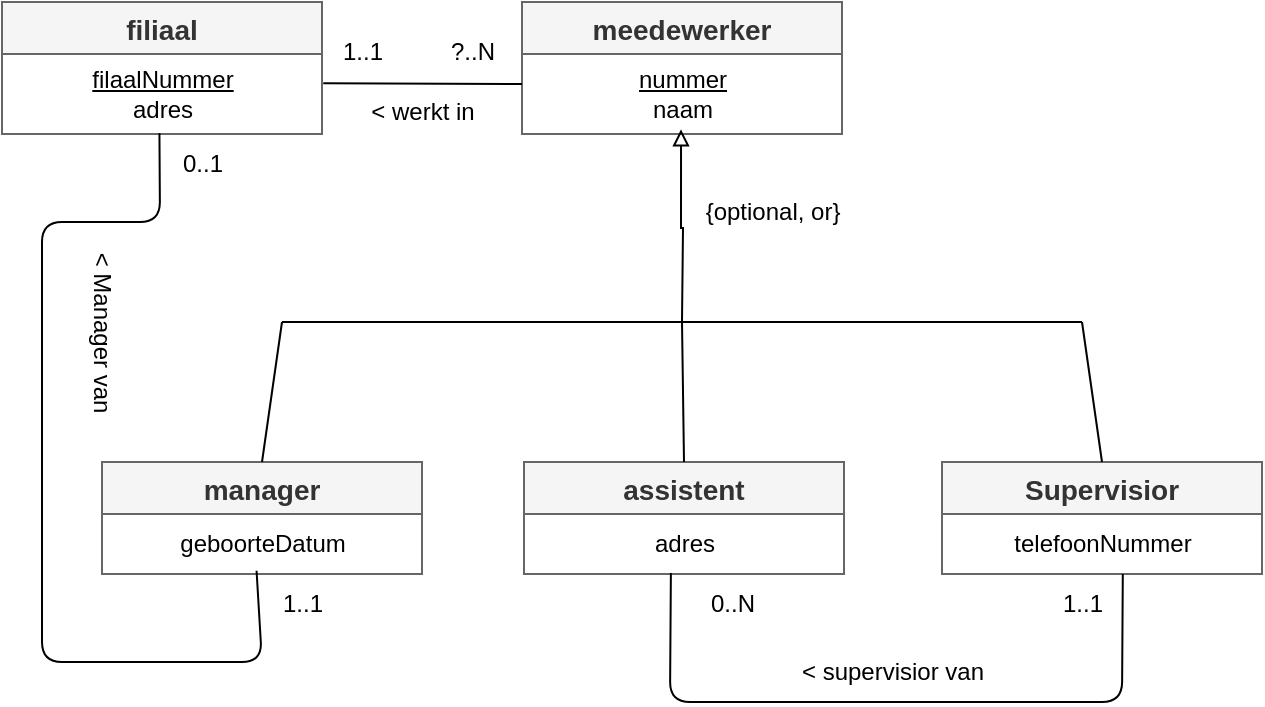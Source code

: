 <mxfile>
    <diagram id="0NmO1KvJ0kL1m0iRh6Gj" name="Page-1">
        <mxGraphModel dx="343" dy="441" grid="1" gridSize="10" guides="1" tooltips="1" connect="1" arrows="1" fold="1" page="1" pageScale="1" pageWidth="850" pageHeight="1100" math="0" shadow="0">
            <root>
                <mxCell id="0"/>
                <mxCell id="1" parent="0"/>
                <mxCell id="2" value="filiaal" style="swimlane;fontStyle=1;childLayout=stackLayout;horizontal=1;startSize=26;horizontalStack=0;resizeParent=1;resizeParentMax=0;resizeLast=0;collapsible=1;marginBottom=0;align=center;fontSize=14;strokeColor=#666666;fillColor=#f5f5f5;fontColor=#333333;" parent="1" vertex="1">
                    <mxGeometry x="100" y="200" width="160" height="66" as="geometry"/>
                </mxCell>
                <mxCell id="4" value="&lt;u&gt;filaalNummer&lt;/u&gt;&lt;br&gt;adres" style="text;html=1;align=center;verticalAlign=middle;resizable=0;points=[];autosize=1;strokeColor=none;fillColor=none;" parent="2" vertex="1">
                    <mxGeometry y="26" width="160" height="40" as="geometry"/>
                </mxCell>
                <mxCell id="5" value="meedewerker" style="swimlane;fontStyle=1;childLayout=stackLayout;horizontal=1;startSize=26;horizontalStack=0;resizeParent=1;resizeParentMax=0;resizeLast=0;collapsible=1;marginBottom=0;align=center;fontSize=14;strokeColor=#666666;fillColor=#f5f5f5;fontColor=#333333;" parent="1" vertex="1">
                    <mxGeometry x="360" y="200" width="160" height="66" as="geometry"/>
                </mxCell>
                <mxCell id="26" value="&lt;u&gt;nummer&lt;/u&gt;&lt;br&gt;naam" style="text;html=1;align=center;verticalAlign=middle;resizable=0;points=[];autosize=1;strokeColor=none;fillColor=none;" parent="5" vertex="1">
                    <mxGeometry y="26" width="160" height="40" as="geometry"/>
                </mxCell>
                <mxCell id="7" value="manager" style="swimlane;fontStyle=1;childLayout=stackLayout;horizontal=1;startSize=26;horizontalStack=0;resizeParent=1;resizeParentMax=0;resizeLast=0;collapsible=1;marginBottom=0;align=center;fontSize=14;strokeColor=#666666;fillColor=#f5f5f5;fontColor=#333333;" parent="1" vertex="1">
                    <mxGeometry x="150" y="430" width="160" height="56" as="geometry"/>
                </mxCell>
                <mxCell id="28" value="geboorteDatum" style="text;html=1;align=center;verticalAlign=middle;resizable=0;points=[];autosize=1;strokeColor=none;fillColor=none;" parent="7" vertex="1">
                    <mxGeometry y="26" width="160" height="30" as="geometry"/>
                </mxCell>
                <mxCell id="9" value="Supervisior" style="swimlane;fontStyle=1;childLayout=stackLayout;horizontal=1;startSize=26;horizontalStack=0;resizeParent=1;resizeParentMax=0;resizeLast=0;collapsible=1;marginBottom=0;align=center;fontSize=14;strokeColor=#666666;fillColor=#f5f5f5;fontColor=#333333;" parent="1" vertex="1">
                    <mxGeometry x="570" y="430" width="160" height="56" as="geometry"/>
                </mxCell>
                <mxCell id="27" value="telefoonNummer" style="text;html=1;align=center;verticalAlign=middle;resizable=0;points=[];autosize=1;strokeColor=none;fillColor=none;" parent="9" vertex="1">
                    <mxGeometry y="26" width="160" height="30" as="geometry"/>
                </mxCell>
                <mxCell id="11" value="assistent" style="swimlane;fontStyle=1;childLayout=stackLayout;horizontal=1;startSize=26;horizontalStack=0;resizeParent=1;resizeParentMax=0;resizeLast=0;collapsible=1;marginBottom=0;align=center;fontSize=14;strokeColor=#666666;fillColor=#f5f5f5;fontColor=#333333;" parent="1" vertex="1">
                    <mxGeometry x="361" y="430" width="160" height="56" as="geometry"/>
                </mxCell>
                <mxCell id="23" value="adres" style="text;html=1;align=center;verticalAlign=middle;resizable=0;points=[];autosize=1;strokeColor=none;fillColor=none;" parent="11" vertex="1">
                    <mxGeometry y="26" width="160" height="30" as="geometry"/>
                </mxCell>
                <mxCell id="13" value="" style="edgeStyle=orthogonalEdgeStyle;fontSize=12;html=1;endArrow=none;startArrow=block;rounded=0;startFill=0;endFill=0;exitX=0.497;exitY=0.942;exitDx=0;exitDy=0;exitPerimeter=0;" parent="1" source="26" edge="1">
                    <mxGeometry width="100" height="100" relative="1" as="geometry">
                        <mxPoint x="440" y="270" as="sourcePoint"/>
                        <mxPoint x="440" y="360" as="targetPoint"/>
                    </mxGeometry>
                </mxCell>
                <mxCell id="15" value="" style="edgeStyle=none;orthogonalLoop=1;jettySize=auto;html=1;endArrow=none;endFill=0;" parent="1" edge="1">
                    <mxGeometry width="100" relative="1" as="geometry">
                        <mxPoint x="240" y="360" as="sourcePoint"/>
                        <mxPoint x="640" y="360" as="targetPoint"/>
                        <Array as="points"/>
                    </mxGeometry>
                </mxCell>
                <mxCell id="18" value="" style="edgeStyle=none;orthogonalLoop=1;jettySize=auto;html=1;entryX=0.5;entryY=0;entryDx=0;entryDy=0;endArrow=none;endFill=0;" parent="1" target="9" edge="1">
                    <mxGeometry width="100" relative="1" as="geometry">
                        <mxPoint x="640" y="360" as="sourcePoint"/>
                        <mxPoint x="710" y="410" as="targetPoint"/>
                        <Array as="points"/>
                    </mxGeometry>
                </mxCell>
                <mxCell id="22" value="{optional, or}" style="text;html=1;align=center;verticalAlign=middle;resizable=0;points=[];autosize=1;strokeColor=none;fillColor=none;" parent="1" vertex="1">
                    <mxGeometry x="440" y="290" width="90" height="30" as="geometry"/>
                </mxCell>
                <mxCell id="24" style="edgeStyle=none;html=1;exitX=0;exitY=0.5;exitDx=0;exitDy=0;entryX=1.004;entryY=0.366;entryDx=0;entryDy=0;entryPerimeter=0;endArrow=none;endFill=0;" parent="1" target="4" edge="1">
                    <mxGeometry relative="1" as="geometry">
                        <mxPoint x="360" y="241" as="sourcePoint"/>
                    </mxGeometry>
                </mxCell>
                <mxCell id="29" value="" style="edgeStyle=none;orthogonalLoop=1;jettySize=auto;html=1;entryX=0.483;entryY=0.945;entryDx=0;entryDy=0;entryPerimeter=0;endArrow=none;endFill=0;exitX=0.492;exitY=0.989;exitDx=0;exitDy=0;exitPerimeter=0;" edge="1" parent="1" source="4" target="28">
                    <mxGeometry width="100" relative="1" as="geometry">
                        <mxPoint x="310" y="630" as="sourcePoint"/>
                        <mxPoint x="410" y="630" as="targetPoint"/>
                        <Array as="points">
                            <mxPoint x="179" y="310"/>
                            <mxPoint x="120" y="310"/>
                            <mxPoint x="120" y="530"/>
                            <mxPoint x="230" y="530"/>
                        </Array>
                    </mxGeometry>
                </mxCell>
                <mxCell id="30" value="" style="edgeStyle=none;orthogonalLoop=1;jettySize=auto;html=1;endArrow=none;endFill=0;exitX=0.5;exitY=0;exitDx=0;exitDy=0;" edge="1" parent="1" source="7">
                    <mxGeometry width="100" relative="1" as="geometry">
                        <mxPoint x="140" y="380" as="sourcePoint"/>
                        <mxPoint x="240" y="360" as="targetPoint"/>
                        <Array as="points"/>
                    </mxGeometry>
                </mxCell>
                <mxCell id="31" value="" style="edgeStyle=none;orthogonalLoop=1;jettySize=auto;html=1;endArrow=none;endFill=0;exitX=0.5;exitY=0;exitDx=0;exitDy=0;" edge="1" parent="1" source="11">
                    <mxGeometry width="100" relative="1" as="geometry">
                        <mxPoint x="340" y="390" as="sourcePoint"/>
                        <mxPoint x="440" y="360" as="targetPoint"/>
                        <Array as="points"/>
                    </mxGeometry>
                </mxCell>
                <mxCell id="32" value="" style="edgeStyle=none;orthogonalLoop=1;jettySize=auto;html=1;endArrow=none;endFill=0;entryX=0.565;entryY=1.001;entryDx=0;entryDy=0;entryPerimeter=0;exitX=0.459;exitY=0.985;exitDx=0;exitDy=0;exitPerimeter=0;" edge="1" parent="1" source="23" target="27">
                    <mxGeometry width="100" relative="1" as="geometry">
                        <mxPoint x="470" y="570" as="sourcePoint"/>
                        <mxPoint x="570" y="570" as="targetPoint"/>
                        <Array as="points">
                            <mxPoint x="434" y="550"/>
                            <mxPoint x="660" y="550"/>
                        </Array>
                    </mxGeometry>
                </mxCell>
                <mxCell id="33" value="0..N" style="text;html=1;align=center;verticalAlign=middle;resizable=0;points=[];autosize=1;strokeColor=none;fillColor=none;" vertex="1" parent="1">
                    <mxGeometry x="440" y="486" width="50" height="30" as="geometry"/>
                </mxCell>
                <mxCell id="34" value="1..1" style="text;html=1;align=center;verticalAlign=middle;resizable=0;points=[];autosize=1;strokeColor=none;fillColor=none;" vertex="1" parent="1">
                    <mxGeometry x="620" y="486" width="40" height="30" as="geometry"/>
                </mxCell>
                <mxCell id="35" value="0..1" style="text;html=1;align=center;verticalAlign=middle;resizable=0;points=[];autosize=1;strokeColor=none;fillColor=none;" vertex="1" parent="1">
                    <mxGeometry x="180" y="266" width="40" height="30" as="geometry"/>
                </mxCell>
                <mxCell id="36" value="1..1" style="text;html=1;align=center;verticalAlign=middle;resizable=0;points=[];autosize=1;strokeColor=none;fillColor=none;" vertex="1" parent="1">
                    <mxGeometry x="230" y="486" width="40" height="30" as="geometry"/>
                </mxCell>
                <mxCell id="37" value="1..1" style="text;html=1;align=center;verticalAlign=middle;resizable=0;points=[];autosize=1;strokeColor=none;fillColor=none;" vertex="1" parent="1">
                    <mxGeometry x="260" y="210" width="40" height="30" as="geometry"/>
                </mxCell>
                <mxCell id="38" value="?..N" style="text;html=1;align=center;verticalAlign=middle;resizable=0;points=[];autosize=1;strokeColor=none;fillColor=none;" vertex="1" parent="1">
                    <mxGeometry x="310" y="210" width="50" height="30" as="geometry"/>
                </mxCell>
                <mxCell id="39" value="&amp;lt; werkt in" style="text;html=1;align=center;verticalAlign=middle;resizable=0;points=[];autosize=1;strokeColor=none;fillColor=none;" vertex="1" parent="1">
                    <mxGeometry x="270" y="240" width="80" height="30" as="geometry"/>
                </mxCell>
                <mxCell id="40" value="&amp;lt; Manager van" style="text;html=1;align=center;verticalAlign=middle;resizable=0;points=[];autosize=1;strokeColor=none;fillColor=none;rotation=90;" vertex="1" parent="1">
                    <mxGeometry x="100" y="350" width="100" height="30" as="geometry"/>
                </mxCell>
                <mxCell id="41" value="&amp;lt; supervisior van" style="text;html=1;align=center;verticalAlign=middle;resizable=0;points=[];autosize=1;strokeColor=none;fillColor=none;" vertex="1" parent="1">
                    <mxGeometry x="490" y="520" width="110" height="30" as="geometry"/>
                </mxCell>
            </root>
        </mxGraphModel>
    </diagram>
</mxfile>